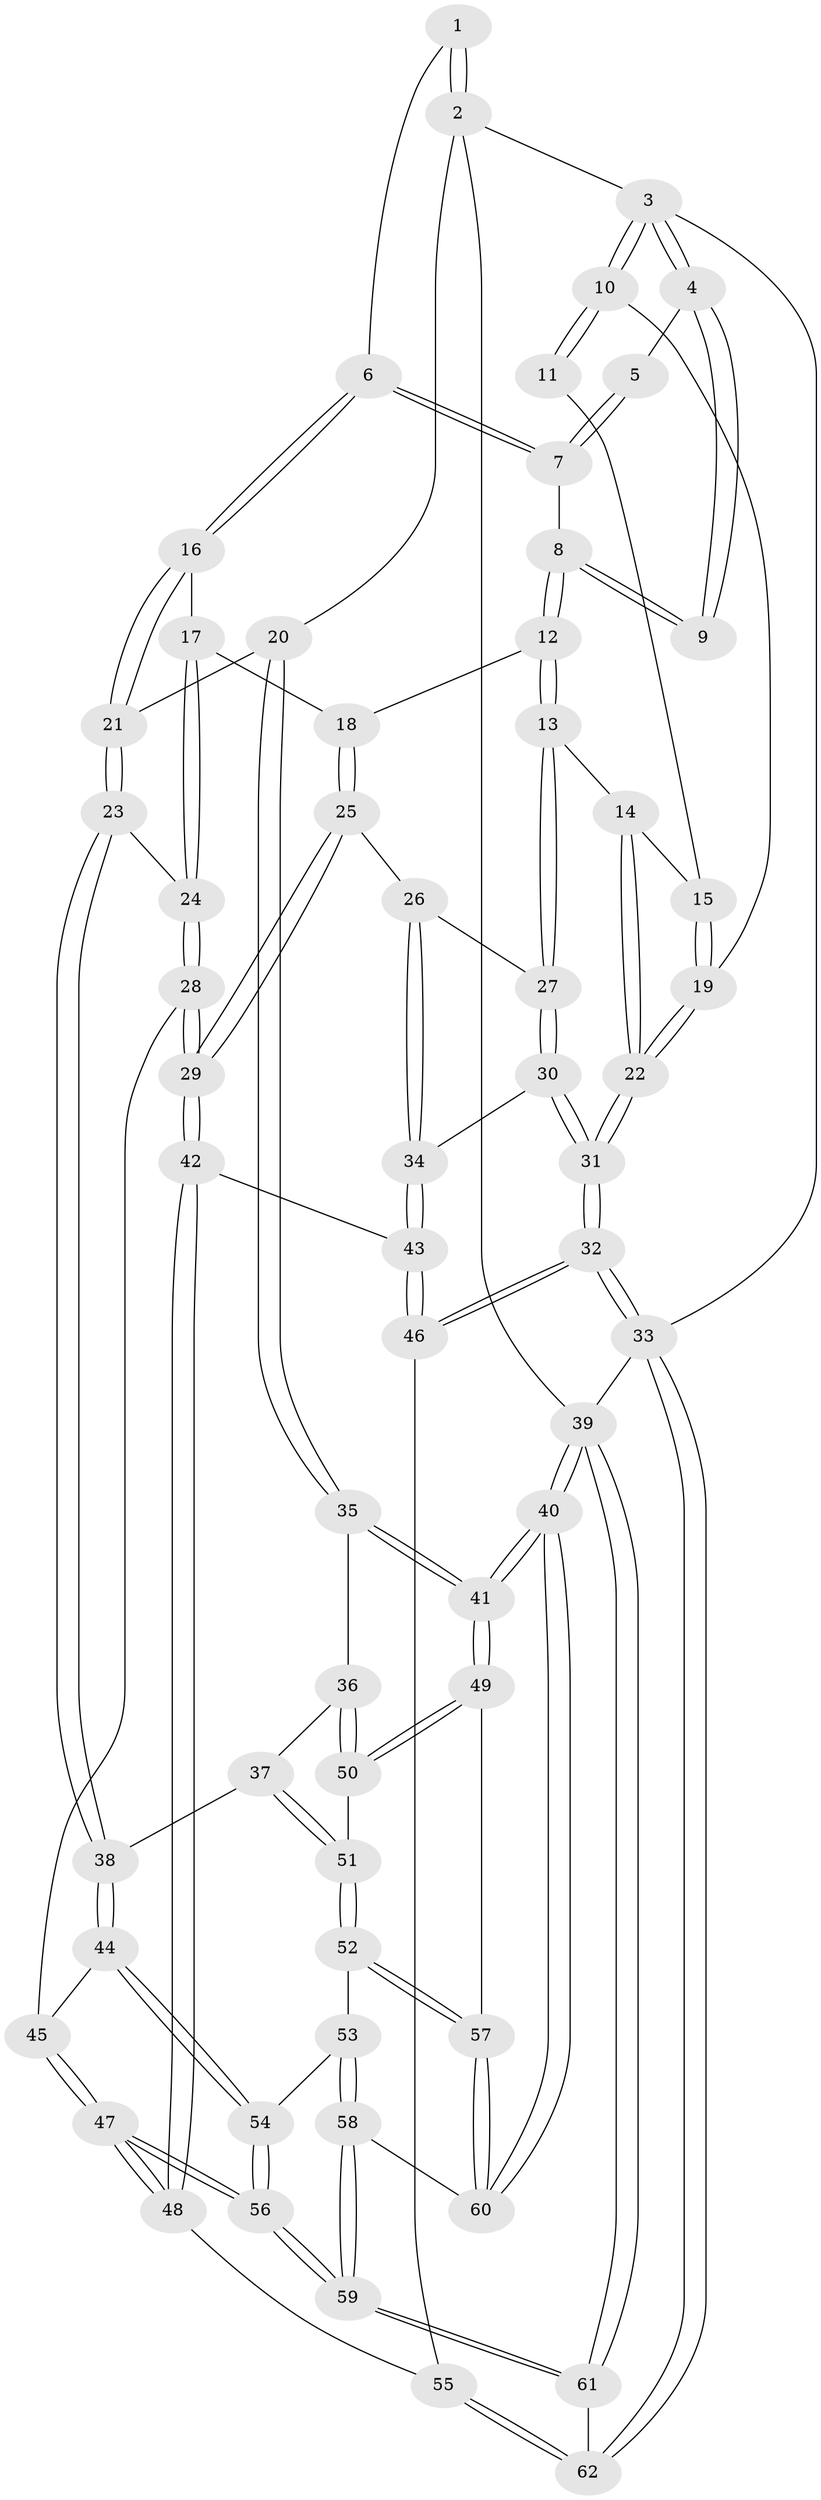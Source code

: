 // Generated by graph-tools (version 1.1) at 2025/59/03/09/25 04:59:49]
// undirected, 62 vertices, 152 edges
graph export_dot {
graph [start="1"]
  node [color=gray90,style=filled];
  1 [pos="+0.8040693229635195+0"];
  2 [pos="+1+0"];
  3 [pos="+0+0"];
  4 [pos="+0+0"];
  5 [pos="+0.40839405626955844+0"];
  6 [pos="+0.5614883069061442+0.22654712832042037"];
  7 [pos="+0.3960655778194843+0.16336519865023097"];
  8 [pos="+0.3611942654712968+0.1816502124466119"];
  9 [pos="+0.24713123379597227+0.176519772237096"];
  10 [pos="+0+0"];
  11 [pos="+0.17728682204523175+0.20944607039813232"];
  12 [pos="+0.3270928301386641+0.3445188751881671"];
  13 [pos="+0.15106338525877813+0.4444099717726463"];
  14 [pos="+0.10714829697484471+0.39928721759928887"];
  15 [pos="+0.11478345647062228+0.31460232348117206"];
  16 [pos="+0.5739589198068243+0.23840275288047316"];
  17 [pos="+0.557346714675899+0.39929667032643007"];
  18 [pos="+0.35772054057923414+0.45554850141924846"];
  19 [pos="+0+0.1740205319571321"];
  20 [pos="+1+0.19327310099655495"];
  21 [pos="+0.9273238745350206+0.2851018573105727"];
  22 [pos="+0+0.4774732505501182"];
  23 [pos="+0.7449296896391353+0.54826649909697"];
  24 [pos="+0.5788842753951067+0.5061128671467825"];
  25 [pos="+0.3451670510303054+0.5522208530218884"];
  26 [pos="+0.21514970699953528+0.520138320658726"];
  27 [pos="+0.15594585378545528+0.46198735617283115"];
  28 [pos="+0.4571110606331786+0.6379875303399214"];
  29 [pos="+0.4001217900314001+0.6407677547729811"];
  30 [pos="+0.023820512078890813+0.6240839835303398"];
  31 [pos="+0+0.6414090546066776"];
  32 [pos="+0+1"];
  33 [pos="+0+1"];
  34 [pos="+0.14047930988586688+0.6686660342006336"];
  35 [pos="+1+0.5078662226891668"];
  36 [pos="+1+0.6060050761427493"];
  37 [pos="+0.8008107412897277+0.685468431720428"];
  38 [pos="+0.7781164994808222+0.6815043558463636"];
  39 [pos="+1+1"];
  40 [pos="+1+1"];
  41 [pos="+1+0.9673746660176108"];
  42 [pos="+0.35372696247291+0.699050788138507"];
  43 [pos="+0.18626186413909118+0.7207746982973187"];
  44 [pos="+0.7431135714828181+0.7188082056815526"];
  45 [pos="+0.4954863339094874+0.6718353038144778"];
  46 [pos="+0.14348163536827518+0.8188035279809983"];
  47 [pos="+0.5903650297274183+0.9352127720118547"];
  48 [pos="+0.3614346264179686+0.8727746403632349"];
  49 [pos="+1+0.8326974838269992"];
  50 [pos="+0.9474380630396717+0.7967228988551041"];
  51 [pos="+0.91127671270319+0.7966772013235006"];
  52 [pos="+0.8839761836136003+0.8685156032233442"];
  53 [pos="+0.8233761476814955+0.8626777542879217"];
  54 [pos="+0.7223891889590621+0.7910274902300661"];
  55 [pos="+0.3180054585091388+0.9183782858343382"];
  56 [pos="+0.6134374907023483+0.9539490177603983"];
  57 [pos="+0.8923613196275217+0.8973354639703913"];
  58 [pos="+0.7971366915803448+0.9631338450296655"];
  59 [pos="+0.6473197741139842+1"];
  60 [pos="+0.8964848587720919+0.9162567076292499"];
  61 [pos="+0.6500427355679975+1"];
  62 [pos="+0.19041441481853966+1"];
  1 -- 2;
  1 -- 2;
  1 -- 6;
  2 -- 3;
  2 -- 20;
  2 -- 39;
  3 -- 4;
  3 -- 4;
  3 -- 10;
  3 -- 10;
  3 -- 33;
  4 -- 5;
  4 -- 9;
  4 -- 9;
  5 -- 7;
  5 -- 7;
  6 -- 7;
  6 -- 7;
  6 -- 16;
  6 -- 16;
  7 -- 8;
  8 -- 9;
  8 -- 9;
  8 -- 12;
  8 -- 12;
  10 -- 11;
  10 -- 11;
  10 -- 19;
  11 -- 15;
  12 -- 13;
  12 -- 13;
  12 -- 18;
  13 -- 14;
  13 -- 27;
  13 -- 27;
  14 -- 15;
  14 -- 22;
  14 -- 22;
  15 -- 19;
  15 -- 19;
  16 -- 17;
  16 -- 21;
  16 -- 21;
  17 -- 18;
  17 -- 24;
  17 -- 24;
  18 -- 25;
  18 -- 25;
  19 -- 22;
  19 -- 22;
  20 -- 21;
  20 -- 35;
  20 -- 35;
  21 -- 23;
  21 -- 23;
  22 -- 31;
  22 -- 31;
  23 -- 24;
  23 -- 38;
  23 -- 38;
  24 -- 28;
  24 -- 28;
  25 -- 26;
  25 -- 29;
  25 -- 29;
  26 -- 27;
  26 -- 34;
  26 -- 34;
  27 -- 30;
  27 -- 30;
  28 -- 29;
  28 -- 29;
  28 -- 45;
  29 -- 42;
  29 -- 42;
  30 -- 31;
  30 -- 31;
  30 -- 34;
  31 -- 32;
  31 -- 32;
  32 -- 33;
  32 -- 33;
  32 -- 46;
  32 -- 46;
  33 -- 62;
  33 -- 62;
  33 -- 39;
  34 -- 43;
  34 -- 43;
  35 -- 36;
  35 -- 41;
  35 -- 41;
  36 -- 37;
  36 -- 50;
  36 -- 50;
  37 -- 38;
  37 -- 51;
  37 -- 51;
  38 -- 44;
  38 -- 44;
  39 -- 40;
  39 -- 40;
  39 -- 61;
  39 -- 61;
  40 -- 41;
  40 -- 41;
  40 -- 60;
  40 -- 60;
  41 -- 49;
  41 -- 49;
  42 -- 43;
  42 -- 48;
  42 -- 48;
  43 -- 46;
  43 -- 46;
  44 -- 45;
  44 -- 54;
  44 -- 54;
  45 -- 47;
  45 -- 47;
  46 -- 55;
  47 -- 48;
  47 -- 48;
  47 -- 56;
  47 -- 56;
  48 -- 55;
  49 -- 50;
  49 -- 50;
  49 -- 57;
  50 -- 51;
  51 -- 52;
  51 -- 52;
  52 -- 53;
  52 -- 57;
  52 -- 57;
  53 -- 54;
  53 -- 58;
  53 -- 58;
  54 -- 56;
  54 -- 56;
  55 -- 62;
  55 -- 62;
  56 -- 59;
  56 -- 59;
  57 -- 60;
  57 -- 60;
  58 -- 59;
  58 -- 59;
  58 -- 60;
  59 -- 61;
  59 -- 61;
  61 -- 62;
}
